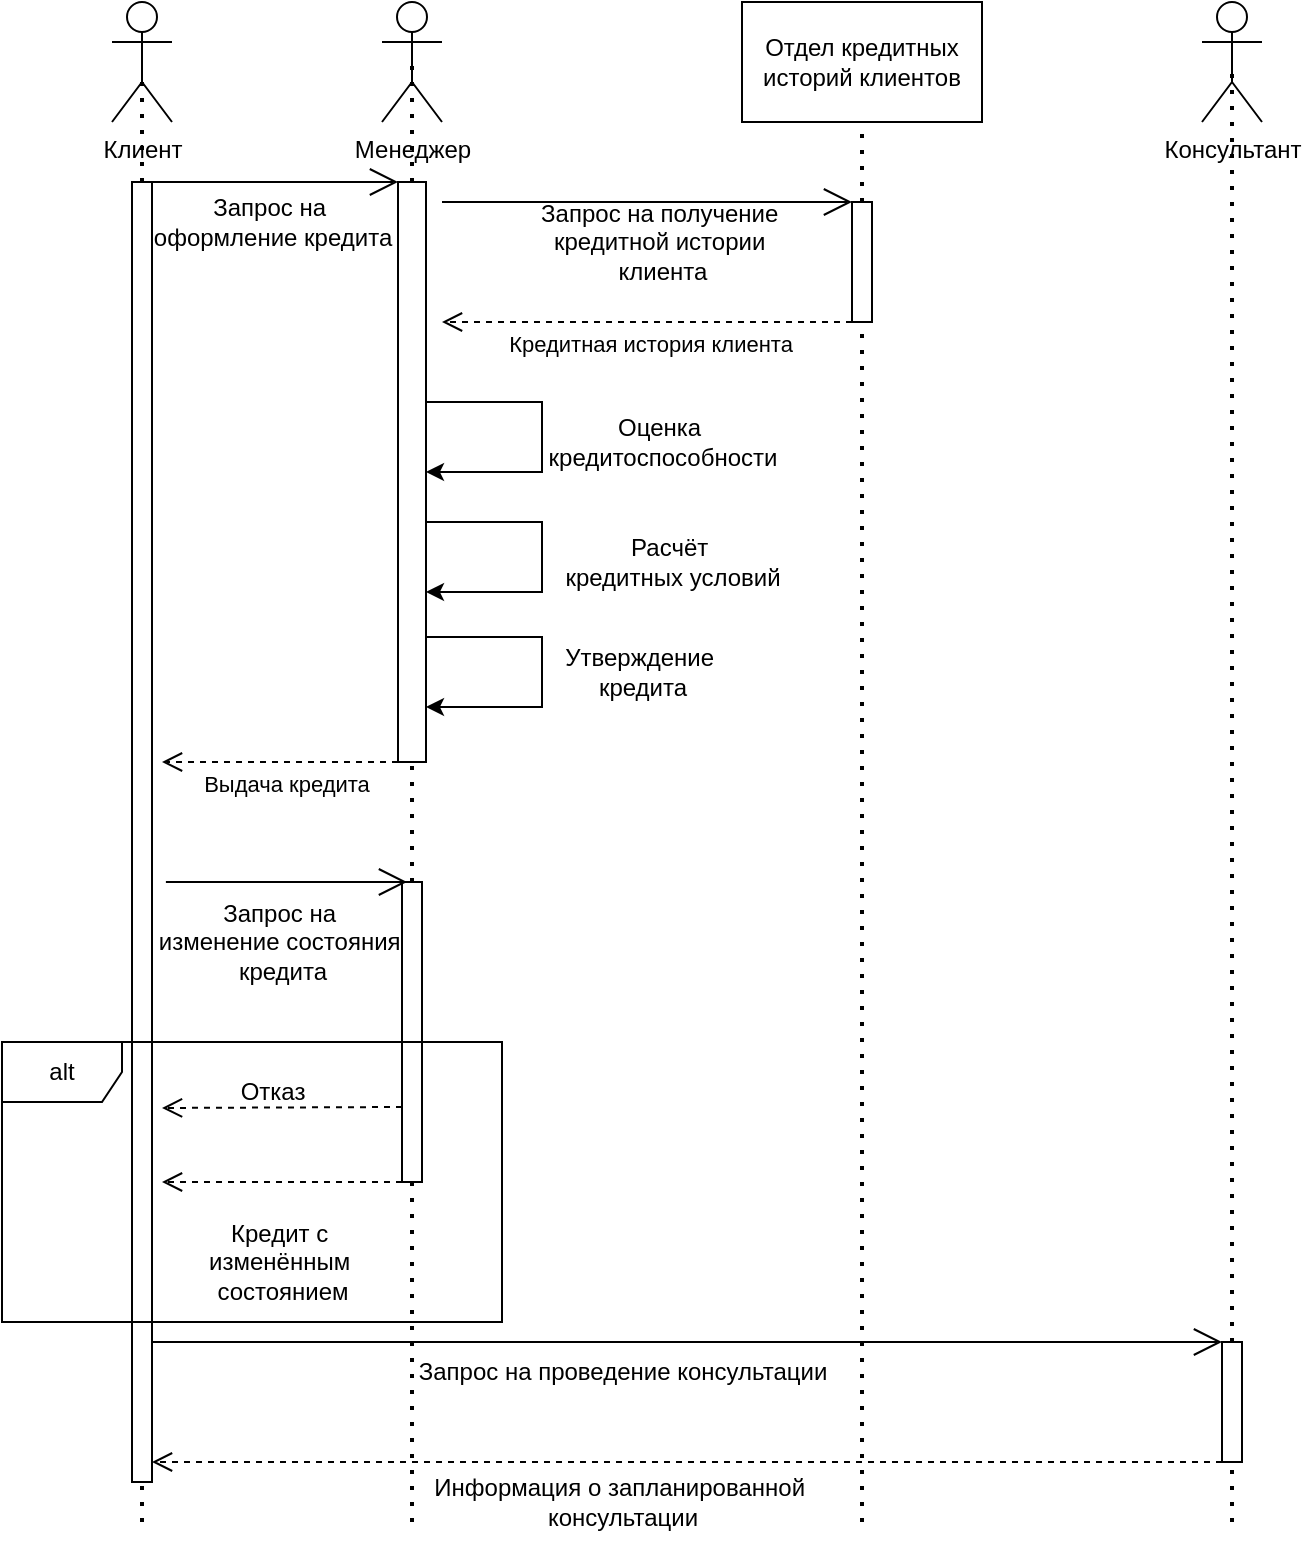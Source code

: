 <mxfile version="24.2.3" type="device">
  <diagram name="Страница 1" id="HlI3dwkvkYv4sju7Trsw">
    <mxGraphModel dx="1050" dy="557" grid="1" gridSize="10" guides="1" tooltips="1" connect="1" arrows="1" fold="1" page="1" pageScale="1" pageWidth="827" pageHeight="1169" background="#ffffff" math="0" shadow="0">
      <root>
        <mxCell id="0" />
        <mxCell id="1" parent="0" />
        <mxCell id="m7j-Caoz4gsnY-U6FhUT-2" value="Клиент" style="shape=umlActor;verticalLabelPosition=bottom;verticalAlign=top;html=1;outlineConnect=0;" parent="1" vertex="1">
          <mxGeometry x="65" y="40" width="30" height="60" as="geometry" />
        </mxCell>
        <mxCell id="m7j-Caoz4gsnY-U6FhUT-4" value="" style="endArrow=none;dashed=1;html=1;dashPattern=1 3;strokeWidth=2;rounded=0;" parent="1" source="m7j-Caoz4gsnY-U6FhUT-8" edge="1">
          <mxGeometry width="50" height="50" relative="1" as="geometry">
            <mxPoint x="80" y="640" as="sourcePoint" />
            <mxPoint x="80" y="80" as="targetPoint" />
          </mxGeometry>
        </mxCell>
        <mxCell id="m7j-Caoz4gsnY-U6FhUT-5" value="Менеджер" style="shape=umlActor;verticalLabelPosition=bottom;verticalAlign=top;html=1;outlineConnect=0;" parent="1" vertex="1">
          <mxGeometry x="200" y="40" width="30" height="60" as="geometry" />
        </mxCell>
        <mxCell id="m7j-Caoz4gsnY-U6FhUT-6" value="" style="endArrow=none;dashed=1;html=1;dashPattern=1 3;strokeWidth=2;rounded=0;entryX=0.5;entryY=0.5;entryDx=0;entryDy=0;entryPerimeter=0;" parent="1" source="m7j-Caoz4gsnY-U6FhUT-1" target="m7j-Caoz4gsnY-U6FhUT-5" edge="1">
          <mxGeometry width="50" height="50" relative="1" as="geometry">
            <mxPoint x="215" y="640" as="sourcePoint" />
            <mxPoint x="440" y="350" as="targetPoint" />
          </mxGeometry>
        </mxCell>
        <mxCell id="m7j-Caoz4gsnY-U6FhUT-7" value="" style="endArrow=none;dashed=1;html=1;dashPattern=1 3;strokeWidth=2;rounded=0;entryX=0.5;entryY=0.5;entryDx=0;entryDy=0;entryPerimeter=0;" parent="1" source="m7j-Caoz4gsnY-U6FhUT-29" target="m7j-Caoz4gsnY-U6FhUT-1" edge="1">
          <mxGeometry width="50" height="50" relative="1" as="geometry">
            <mxPoint x="215" y="640" as="sourcePoint" />
            <mxPoint x="215" y="70" as="targetPoint" />
          </mxGeometry>
        </mxCell>
        <mxCell id="m7j-Caoz4gsnY-U6FhUT-1" value="" style="rounded=0;whiteSpace=wrap;html=1;" parent="1" vertex="1">
          <mxGeometry x="208" y="130" width="14" height="290" as="geometry" />
        </mxCell>
        <mxCell id="m7j-Caoz4gsnY-U6FhUT-9" value="" style="endArrow=none;dashed=1;html=1;dashPattern=1 3;strokeWidth=2;rounded=0;" parent="1" target="m7j-Caoz4gsnY-U6FhUT-8" edge="1">
          <mxGeometry width="50" height="50" relative="1" as="geometry">
            <mxPoint x="80" y="800" as="sourcePoint" />
            <mxPoint x="80" y="80" as="targetPoint" />
          </mxGeometry>
        </mxCell>
        <mxCell id="m7j-Caoz4gsnY-U6FhUT-8" value="" style="rounded=0;whiteSpace=wrap;html=1;" parent="1" vertex="1">
          <mxGeometry x="75" y="130" width="10" height="650" as="geometry" />
        </mxCell>
        <mxCell id="m7j-Caoz4gsnY-U6FhUT-11" value="&lt;div&gt;Запрос на&amp;nbsp;&lt;/div&gt;&lt;div&gt;оформление кредита&lt;/div&gt;" style="text;html=1;align=center;verticalAlign=middle;resizable=0;points=[];autosize=1;strokeColor=none;fillColor=none;" parent="1" vertex="1">
          <mxGeometry x="75" y="130" width="140" height="40" as="geometry" />
        </mxCell>
        <mxCell id="m7j-Caoz4gsnY-U6FhUT-12" value="" style="endArrow=classic;html=1;rounded=0;exitX=1;exitY=0.25;exitDx=0;exitDy=0;entryX=1;entryY=0.5;entryDx=0;entryDy=0;" parent="1" edge="1">
          <mxGeometry width="50" height="50" relative="1" as="geometry">
            <mxPoint x="222" y="240" as="sourcePoint" />
            <mxPoint x="222" y="275" as="targetPoint" />
            <Array as="points">
              <mxPoint x="280" y="240" />
              <mxPoint x="280" y="275" />
            </Array>
          </mxGeometry>
        </mxCell>
        <mxCell id="m7j-Caoz4gsnY-U6FhUT-14" value="Отдел кредитных историй клиентов" style="rounded=0;whiteSpace=wrap;html=1;" parent="1" vertex="1">
          <mxGeometry x="380" y="40" width="120" height="60" as="geometry" />
        </mxCell>
        <mxCell id="m7j-Caoz4gsnY-U6FhUT-15" value="" style="endArrow=none;dashed=1;html=1;dashPattern=1 3;strokeWidth=2;rounded=0;entryX=0.5;entryY=1;entryDx=0;entryDy=0;" parent="1" source="m7j-Caoz4gsnY-U6FhUT-16" target="m7j-Caoz4gsnY-U6FhUT-14" edge="1">
          <mxGeometry width="50" height="50" relative="1" as="geometry">
            <mxPoint x="440" y="640" as="sourcePoint" />
            <mxPoint x="480" y="370" as="targetPoint" />
          </mxGeometry>
        </mxCell>
        <mxCell id="m7j-Caoz4gsnY-U6FhUT-17" value="" style="endArrow=none;dashed=1;html=1;dashPattern=1 3;strokeWidth=2;rounded=0;entryX=0.5;entryY=1;entryDx=0;entryDy=0;" parent="1" target="m7j-Caoz4gsnY-U6FhUT-16" edge="1">
          <mxGeometry width="50" height="50" relative="1" as="geometry">
            <mxPoint x="440" y="800" as="sourcePoint" />
            <mxPoint x="440" y="100" as="targetPoint" />
          </mxGeometry>
        </mxCell>
        <mxCell id="m7j-Caoz4gsnY-U6FhUT-16" value="" style="rounded=0;whiteSpace=wrap;html=1;" parent="1" vertex="1">
          <mxGeometry x="435" y="140" width="10" height="60" as="geometry" />
        </mxCell>
        <mxCell id="m7j-Caoz4gsnY-U6FhUT-19" value="&lt;div&gt;Запрос на получение&amp;nbsp;&lt;/div&gt;&lt;div&gt;кредитной истории&amp;nbsp;&lt;/div&gt;&lt;div&gt;клиента&lt;/div&gt;" style="text;html=1;align=center;verticalAlign=middle;resizable=0;points=[];autosize=1;strokeColor=none;fillColor=none;" parent="1" vertex="1">
          <mxGeometry x="270" y="130" width="140" height="60" as="geometry" />
        </mxCell>
        <mxCell id="m7j-Caoz4gsnY-U6FhUT-20" value="" style="endArrow=open;endFill=1;endSize=12;html=1;rounded=0;entryX=0;entryY=0;entryDx=0;entryDy=0;exitX=1;exitY=0;exitDx=0;exitDy=0;" parent="1" source="m7j-Caoz4gsnY-U6FhUT-8" target="m7j-Caoz4gsnY-U6FhUT-1" edge="1">
          <mxGeometry width="160" relative="1" as="geometry">
            <mxPoint x="330" y="390" as="sourcePoint" />
            <mxPoint x="490" y="390" as="targetPoint" />
          </mxGeometry>
        </mxCell>
        <mxCell id="m7j-Caoz4gsnY-U6FhUT-21" value="" style="endArrow=open;endFill=1;endSize=12;html=1;rounded=0;entryX=0;entryY=0;entryDx=0;entryDy=0;" parent="1" target="m7j-Caoz4gsnY-U6FhUT-16" edge="1">
          <mxGeometry width="160" relative="1" as="geometry">
            <mxPoint x="230" y="140" as="sourcePoint" />
            <mxPoint x="490" y="390" as="targetPoint" />
          </mxGeometry>
        </mxCell>
        <mxCell id="m7j-Caoz4gsnY-U6FhUT-22" value="Кредитная история клиента" style="html=1;verticalAlign=bottom;endArrow=open;dashed=1;endSize=8;curved=0;rounded=0;exitX=0;exitY=1;exitDx=0;exitDy=0;" parent="1" source="m7j-Caoz4gsnY-U6FhUT-16" edge="1">
          <mxGeometry x="-0.017" y="20" relative="1" as="geometry">
            <mxPoint x="450" y="390" as="sourcePoint" />
            <mxPoint x="230" y="200" as="targetPoint" />
            <mxPoint as="offset" />
          </mxGeometry>
        </mxCell>
        <mxCell id="m7j-Caoz4gsnY-U6FhUT-23" value="&lt;div&gt;Оценка&amp;nbsp;&lt;/div&gt;&lt;div&gt;кредитоспособности&lt;/div&gt;" style="text;html=1;align=center;verticalAlign=middle;resizable=0;points=[];autosize=1;strokeColor=none;fillColor=none;" parent="1" vertex="1">
          <mxGeometry x="270" y="240" width="140" height="40" as="geometry" />
        </mxCell>
        <mxCell id="m7j-Caoz4gsnY-U6FhUT-24" value="" style="endArrow=classic;html=1;rounded=0;exitX=1;exitY=0.25;exitDx=0;exitDy=0;entryX=1;entryY=0.5;entryDx=0;entryDy=0;" parent="1" edge="1">
          <mxGeometry width="50" height="50" relative="1" as="geometry">
            <mxPoint x="222" y="300" as="sourcePoint" />
            <mxPoint x="222" y="335" as="targetPoint" />
            <Array as="points">
              <mxPoint x="280" y="300" />
              <mxPoint x="280" y="335" />
            </Array>
          </mxGeometry>
        </mxCell>
        <mxCell id="m7j-Caoz4gsnY-U6FhUT-25" value="&lt;div&gt;Расчёт&amp;nbsp;&lt;/div&gt;&lt;div&gt;кредитных условий&lt;/div&gt;" style="text;html=1;align=center;verticalAlign=middle;resizable=0;points=[];autosize=1;strokeColor=none;fillColor=none;" parent="1" vertex="1">
          <mxGeometry x="280" y="300" width="130" height="40" as="geometry" />
        </mxCell>
        <mxCell id="m7j-Caoz4gsnY-U6FhUT-26" value="" style="endArrow=classic;html=1;rounded=0;exitX=1;exitY=0.25;exitDx=0;exitDy=0;entryX=1;entryY=0.5;entryDx=0;entryDy=0;" parent="1" edge="1">
          <mxGeometry width="50" height="50" relative="1" as="geometry">
            <mxPoint x="222" y="357.5" as="sourcePoint" />
            <mxPoint x="222" y="392.5" as="targetPoint" />
            <Array as="points">
              <mxPoint x="280" y="357.5" />
              <mxPoint x="280" y="392.5" />
            </Array>
          </mxGeometry>
        </mxCell>
        <mxCell id="m7j-Caoz4gsnY-U6FhUT-27" value="&lt;div&gt;Утверждение&amp;nbsp;&lt;/div&gt;&lt;div&gt;кредита&lt;/div&gt;" style="text;html=1;align=center;verticalAlign=middle;resizable=0;points=[];autosize=1;strokeColor=none;fillColor=none;" parent="1" vertex="1">
          <mxGeometry x="280" y="355" width="100" height="40" as="geometry" />
        </mxCell>
        <mxCell id="m7j-Caoz4gsnY-U6FhUT-28" value="Выдача кредита" style="html=1;verticalAlign=bottom;endArrow=open;dashed=1;endSize=8;curved=0;rounded=0;exitX=0;exitY=1;exitDx=0;exitDy=0;" parent="1" source="m7j-Caoz4gsnY-U6FhUT-1" edge="1">
          <mxGeometry x="-0.049" y="20" relative="1" as="geometry">
            <mxPoint x="450" y="390" as="sourcePoint" />
            <mxPoint x="90" y="420" as="targetPoint" />
            <mxPoint as="offset" />
          </mxGeometry>
        </mxCell>
        <mxCell id="m7j-Caoz4gsnY-U6FhUT-30" value="" style="endArrow=none;dashed=1;html=1;dashPattern=1 3;strokeWidth=2;rounded=0;entryX=0.5;entryY=0.5;entryDx=0;entryDy=0;entryPerimeter=0;" parent="1" target="m7j-Caoz4gsnY-U6FhUT-29" edge="1">
          <mxGeometry width="50" height="50" relative="1" as="geometry">
            <mxPoint x="215" y="800" as="sourcePoint" />
            <mxPoint x="215" y="275" as="targetPoint" />
          </mxGeometry>
        </mxCell>
        <mxCell id="m7j-Caoz4gsnY-U6FhUT-29" value="" style="rounded=0;whiteSpace=wrap;html=1;" parent="1" vertex="1">
          <mxGeometry x="210" y="480" width="10" height="150" as="geometry" />
        </mxCell>
        <mxCell id="m7j-Caoz4gsnY-U6FhUT-31" value="" style="endArrow=open;endFill=1;endSize=12;html=1;rounded=0;entryX=0.25;entryY=0;entryDx=0;entryDy=0;exitX=0.113;exitY=0;exitDx=0;exitDy=0;exitPerimeter=0;" parent="1" source="m7j-Caoz4gsnY-U6FhUT-32" target="m7j-Caoz4gsnY-U6FhUT-29" edge="1">
          <mxGeometry width="160" relative="1" as="geometry">
            <mxPoint x="330" y="390" as="sourcePoint" />
            <mxPoint x="490" y="390" as="targetPoint" />
          </mxGeometry>
        </mxCell>
        <mxCell id="m7j-Caoz4gsnY-U6FhUT-32" value="&lt;div&gt;Запрос на&amp;nbsp;&lt;/div&gt;&lt;div&gt;изменение состояния&amp;nbsp;&lt;/div&gt;&lt;div&gt;кредита&lt;/div&gt;" style="text;html=1;align=center;verticalAlign=middle;resizable=0;points=[];autosize=1;strokeColor=none;fillColor=none;" parent="1" vertex="1">
          <mxGeometry x="75" y="480" width="150" height="60" as="geometry" />
        </mxCell>
        <mxCell id="m7j-Caoz4gsnY-U6FhUT-33" value="" style="html=1;verticalAlign=bottom;endArrow=open;dashed=1;endSize=8;curved=0;rounded=0;exitX=0;exitY=1;exitDx=0;exitDy=0;" parent="1" source="m7j-Caoz4gsnY-U6FhUT-29" edge="1">
          <mxGeometry x="0.001" y="30" relative="1" as="geometry">
            <mxPoint x="450" y="390" as="sourcePoint" />
            <mxPoint x="90" y="630" as="targetPoint" />
            <mxPoint as="offset" />
          </mxGeometry>
        </mxCell>
        <mxCell id="m7j-Caoz4gsnY-U6FhUT-34" value="&lt;div&gt;Кредит с&amp;nbsp;&lt;/div&gt;&lt;div&gt;изменённым&amp;nbsp;&lt;/div&gt;&lt;div&gt;состоянием&lt;/div&gt;" style="text;html=1;align=center;verticalAlign=middle;resizable=0;points=[];autosize=1;strokeColor=none;fillColor=none;" parent="1" vertex="1">
          <mxGeometry x="100" y="640" width="100" height="60" as="geometry" />
        </mxCell>
        <mxCell id="m7j-Caoz4gsnY-U6FhUT-35" value="Консультант" style="shape=umlActor;verticalLabelPosition=bottom;verticalAlign=top;html=1;outlineConnect=0;" parent="1" vertex="1">
          <mxGeometry x="610" y="40" width="30" height="60" as="geometry" />
        </mxCell>
        <mxCell id="m7j-Caoz4gsnY-U6FhUT-36" value="" style="endArrow=none;dashed=1;html=1;dashPattern=1 3;strokeWidth=2;rounded=0;entryX=0.5;entryY=0.5;entryDx=0;entryDy=0;entryPerimeter=0;" parent="1" source="m7j-Caoz4gsnY-U6FhUT-37" target="m7j-Caoz4gsnY-U6FhUT-35" edge="1">
          <mxGeometry width="50" height="50" relative="1" as="geometry">
            <mxPoint x="625" y="760" as="sourcePoint" />
            <mxPoint x="440" y="370" as="targetPoint" />
          </mxGeometry>
        </mxCell>
        <mxCell id="m7j-Caoz4gsnY-U6FhUT-38" value="" style="endArrow=none;dashed=1;html=1;dashPattern=1 3;strokeWidth=2;rounded=0;entryX=0.5;entryY=0.5;entryDx=0;entryDy=0;entryPerimeter=0;" parent="1" target="m7j-Caoz4gsnY-U6FhUT-37" edge="1">
          <mxGeometry width="50" height="50" relative="1" as="geometry">
            <mxPoint x="625" y="800" as="sourcePoint" />
            <mxPoint x="625" y="70" as="targetPoint" />
          </mxGeometry>
        </mxCell>
        <mxCell id="m7j-Caoz4gsnY-U6FhUT-37" value="" style="rounded=0;whiteSpace=wrap;html=1;" parent="1" vertex="1">
          <mxGeometry x="620" y="710" width="10" height="60" as="geometry" />
        </mxCell>
        <mxCell id="m7j-Caoz4gsnY-U6FhUT-39" value="" style="endArrow=open;endFill=1;endSize=12;html=1;rounded=0;entryX=0;entryY=0;entryDx=0;entryDy=0;" parent="1" target="m7j-Caoz4gsnY-U6FhUT-37" edge="1">
          <mxGeometry width="160" relative="1" as="geometry">
            <mxPoint x="85" y="710" as="sourcePoint" />
            <mxPoint x="485" y="490" as="targetPoint" />
          </mxGeometry>
        </mxCell>
        <mxCell id="m7j-Caoz4gsnY-U6FhUT-40" value="Запрос на проведение консультации" style="text;html=1;align=center;verticalAlign=middle;resizable=0;points=[];autosize=1;strokeColor=none;fillColor=none;" parent="1" vertex="1">
          <mxGeometry x="210" y="710" width="220" height="30" as="geometry" />
        </mxCell>
        <mxCell id="m7j-Caoz4gsnY-U6FhUT-41" value="" style="html=1;verticalAlign=bottom;endArrow=open;dashed=1;endSize=8;curved=0;rounded=0;exitX=0;exitY=1;exitDx=0;exitDy=0;" parent="1" source="m7j-Caoz4gsnY-U6FhUT-37" edge="1">
          <mxGeometry relative="1" as="geometry">
            <mxPoint x="445" y="490" as="sourcePoint" />
            <mxPoint x="85" y="770" as="targetPoint" />
          </mxGeometry>
        </mxCell>
        <mxCell id="m7j-Caoz4gsnY-U6FhUT-43" value="&lt;div&gt;Информация о запланированной&amp;nbsp;&lt;/div&gt;&lt;div&gt;консультации&lt;/div&gt;" style="text;html=1;align=center;verticalAlign=middle;resizable=0;points=[];autosize=1;strokeColor=none;fillColor=none;" parent="1" vertex="1">
          <mxGeometry x="215" y="770" width="210" height="40" as="geometry" />
        </mxCell>
        <mxCell id="I1ULkAJ_15c-kFtgPNxS-1" value="" style="html=1;verticalAlign=bottom;endArrow=open;dashed=1;endSize=8;curved=0;rounded=0;exitX=0;exitY=0.75;exitDx=0;exitDy=0;" edge="1" parent="1" source="m7j-Caoz4gsnY-U6FhUT-29">
          <mxGeometry x="0.001" y="30" relative="1" as="geometry">
            <mxPoint x="205" y="600" as="sourcePoint" />
            <mxPoint x="90" y="593" as="targetPoint" />
            <mxPoint as="offset" />
          </mxGeometry>
        </mxCell>
        <mxCell id="I1ULkAJ_15c-kFtgPNxS-2" value="Отказ" style="text;html=1;align=center;verticalAlign=middle;resizable=0;points=[];autosize=1;strokeColor=none;fillColor=none;" vertex="1" parent="1">
          <mxGeometry x="115" y="570" width="60" height="30" as="geometry" />
        </mxCell>
        <mxCell id="I1ULkAJ_15c-kFtgPNxS-3" value="alt" style="shape=umlFrame;whiteSpace=wrap;html=1;pointerEvents=0;" vertex="1" parent="1">
          <mxGeometry x="10" y="560" width="250" height="140" as="geometry" />
        </mxCell>
      </root>
    </mxGraphModel>
  </diagram>
</mxfile>
